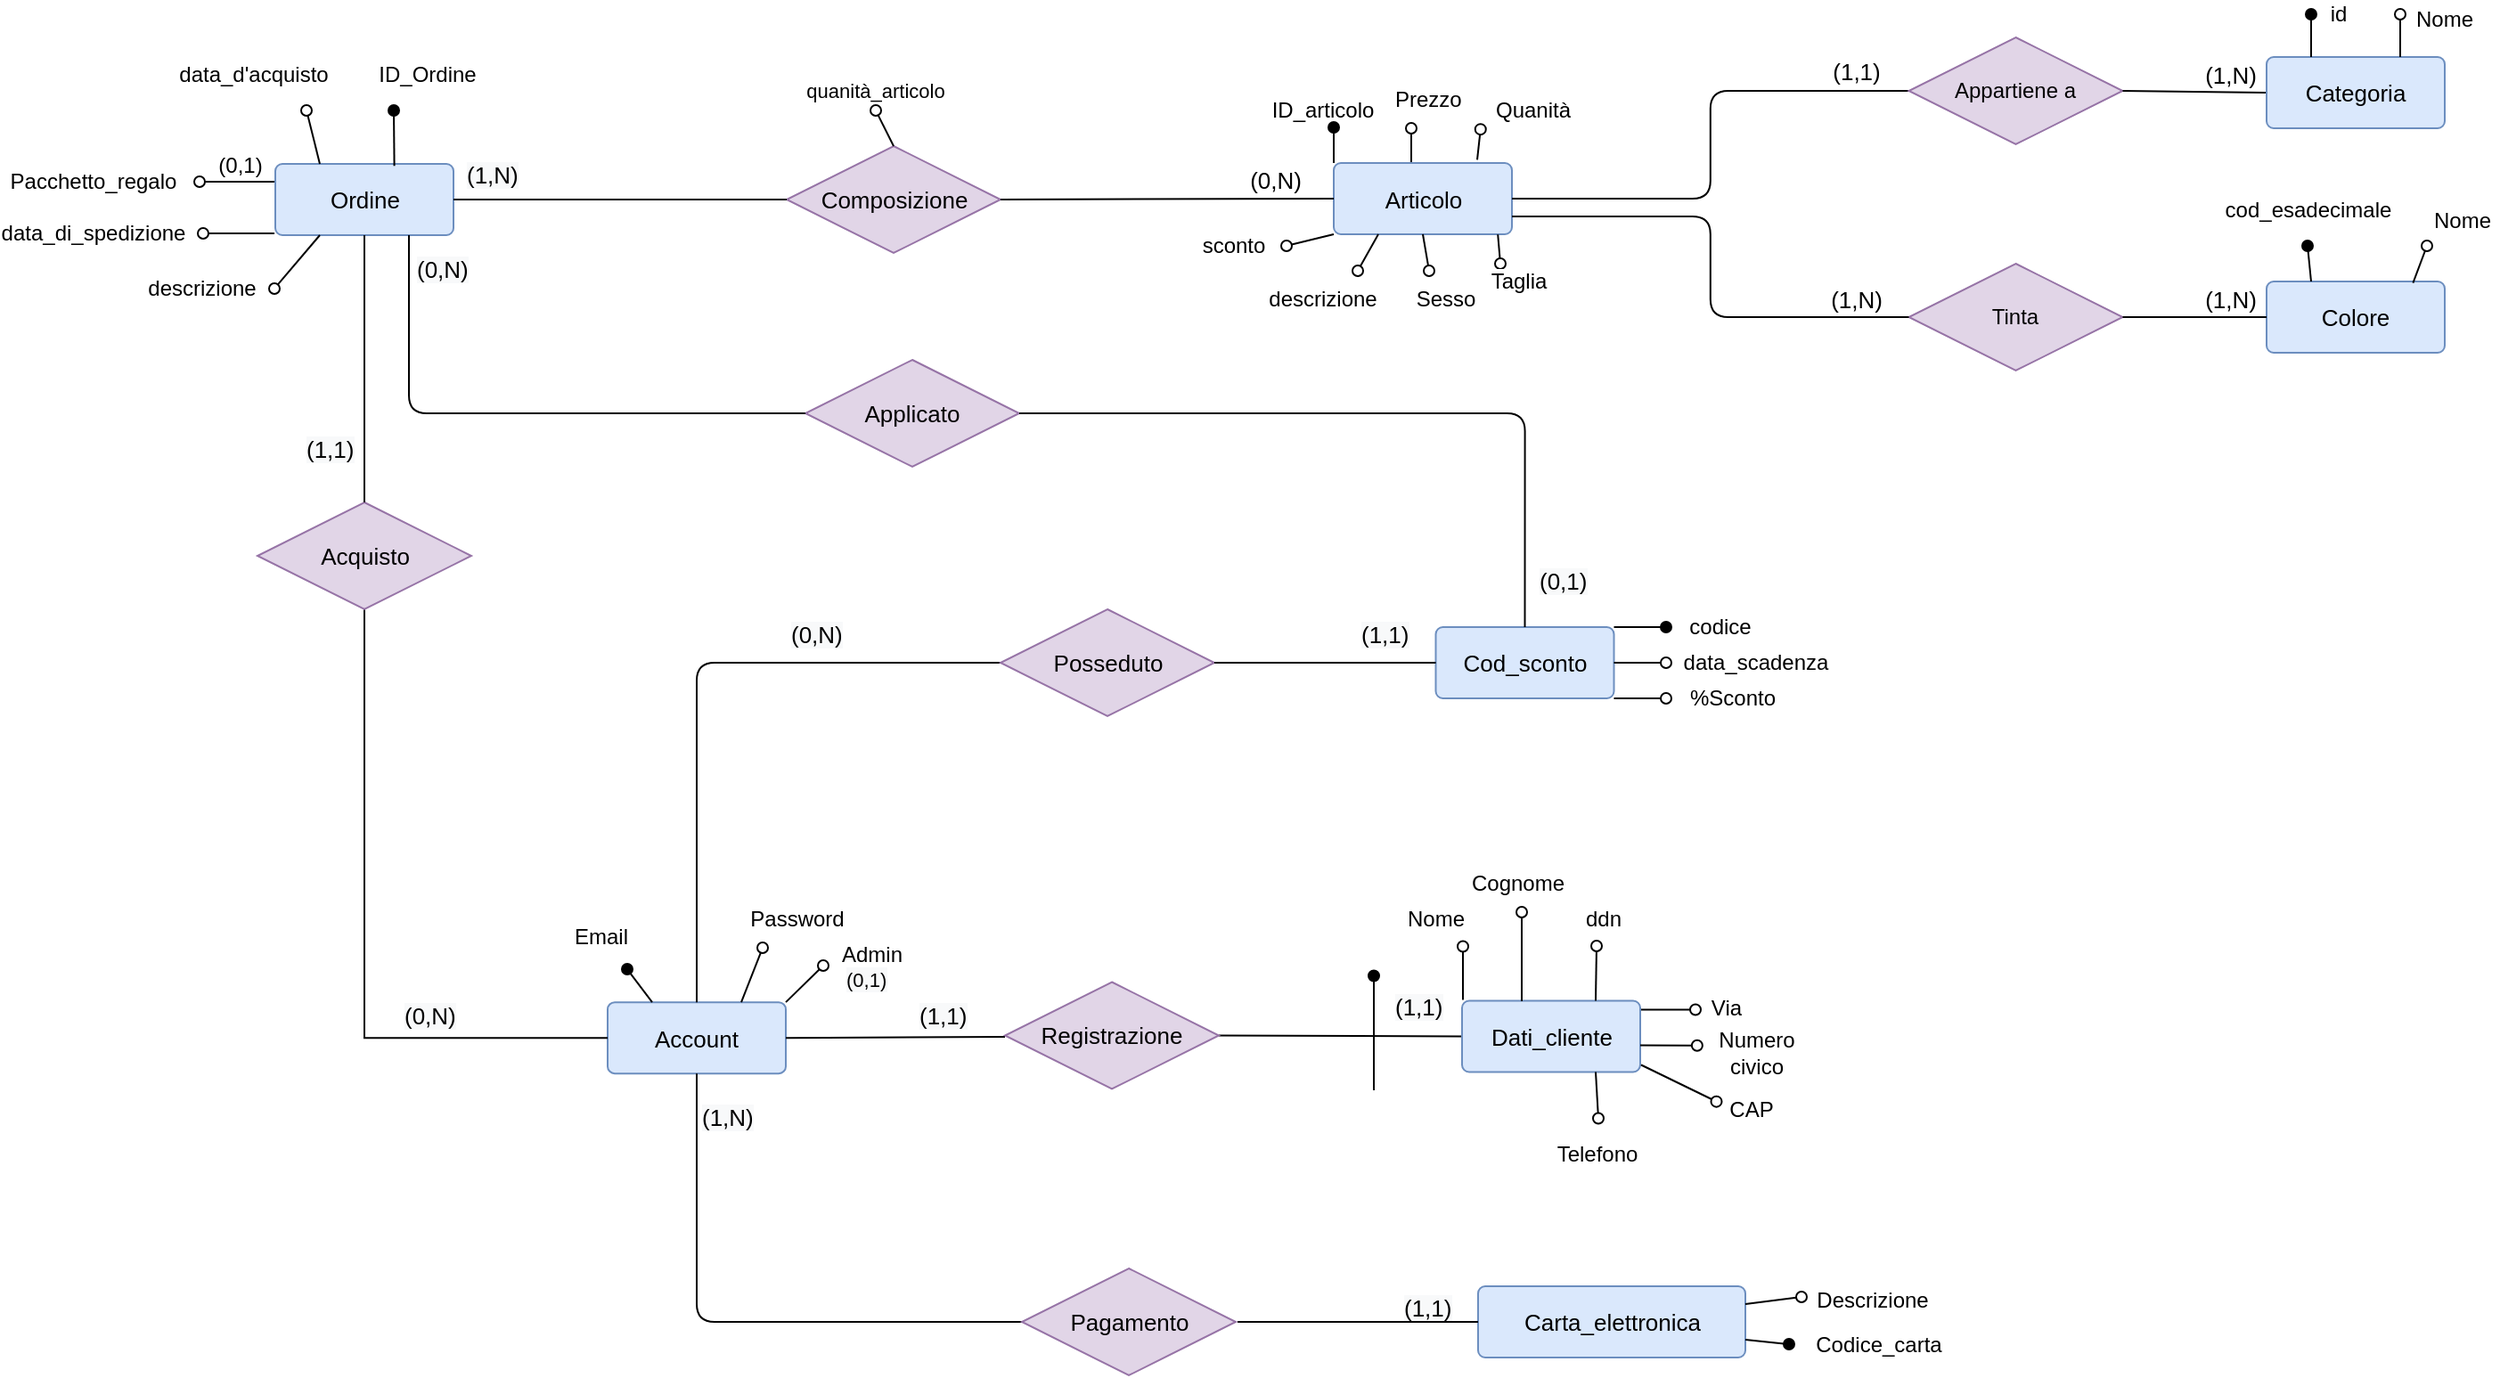 <mxfile version="14.6.6" type="device"><diagram id="R2lEEEUBdFMjLlhIrx00" name="Page-1"><mxGraphModel dx="2652" dy="836" grid="1" gridSize="10" guides="1" tooltips="1" connect="1" arrows="1" fold="1" page="1" pageScale="1" pageWidth="1169" pageHeight="827" math="0" shadow="0" extFonts="Permanent Marker^https://fonts.googleapis.com/css?family=Permanent+Marker"><root><mxCell id="0"/><mxCell id="1" parent="0"/><mxCell id="cV11Pc0H2WGcV53gJjse-27" value="" style="edgeStyle=orthogonalEdgeStyle;rounded=0;orthogonalLoop=1;jettySize=auto;html=1;exitX=0;exitY=0;exitDx=0;exitDy=0;endArrow=oval;endFill=1;startArrow=none;startFill=0;" parent="1" source="cV11Pc0H2WGcV53gJjse-1" edge="1"><mxGeometry x="1" y="70" relative="1" as="geometry"><mxPoint x="466.5" y="83.5" as="targetPoint"/><mxPoint x="3" y="-20" as="offset"/></mxGeometry></mxCell><mxCell id="cV11Pc0H2WGcV53gJjse-33" value="" style="edgeStyle=orthogonalEdgeStyle;rounded=0;orthogonalLoop=1;jettySize=auto;html=1;exitX=0.5;exitY=0;exitDx=0;exitDy=0;startArrow=none;startFill=0;endArrow=oval;endFill=0;" parent="1" edge="1"><mxGeometry x="1" y="-25" relative="1" as="geometry"><mxPoint x="510" y="84" as="targetPoint"/><mxPoint x="524.5" y="103.5" as="sourcePoint"/><mxPoint x="-10" y="-19" as="offset"/></mxGeometry></mxCell><mxCell id="cV11Pc0H2WGcV53gJjse-1" value="&lt;font style=&quot;font-size: 13px&quot;&gt;Articolo&lt;/font&gt;" style="rounded=1;arcSize=10;whiteSpace=wrap;html=1;align=center;fillColor=#dae8fc;strokeColor=#6c8ebf;" parent="1" vertex="1"><mxGeometry x="466.5" y="103.5" width="100" height="40" as="geometry"/></mxCell><mxCell id="cV11Pc0H2WGcV53gJjse-2" value="&lt;font style=&quot;font-size: 13px&quot;&gt;Ordine&lt;/font&gt;" style="rounded=1;arcSize=10;whiteSpace=wrap;html=1;align=center;fillColor=#dae8fc;strokeColor=#6c8ebf;" parent="1" vertex="1"><mxGeometry x="-127.5" y="104.0" width="100" height="40" as="geometry"/></mxCell><mxCell id="cV11Pc0H2WGcV53gJjse-25" value="&lt;font style=&quot;font-size: 13px&quot;&gt;Account&lt;br&gt;&lt;/font&gt;" style="rounded=1;arcSize=10;whiteSpace=wrap;html=1;align=center;fillColor=#dae8fc;strokeColor=#6c8ebf;" parent="1" vertex="1"><mxGeometry x="59" y="574.57" width="100" height="40" as="geometry"/></mxCell><mxCell id="cV11Pc0H2WGcV53gJjse-31" value="&lt;font style=&quot;font-size: 12px&quot;&gt;Taglia&lt;/font&gt;" style="endArrow=none;html=1;rounded=0;endFill=0;startArrow=oval;startFill=0;entryX=0.921;entryY=1.003;entryDx=0;entryDy=0;entryPerimeter=0;" parent="1" edge="1" target="cV11Pc0H2WGcV53gJjse-1"><mxGeometry x="-1" y="-14" relative="1" as="geometry"><mxPoint x="560" y="160" as="sourcePoint"/><mxPoint x="566.5" y="104" as="targetPoint"/><mxPoint x="-4" y="11" as="offset"/></mxGeometry></mxCell><mxCell id="cV11Pc0H2WGcV53gJjse-77" value="&lt;font style=&quot;font-size: 13px&quot;&gt;(0,N)&lt;/font&gt;" style="text;html=1;strokeColor=none;fillColor=none;align=center;verticalAlign=middle;whiteSpace=wrap;rounded=0;fontSize=8;horizontal=0;rotation=90;" parent="1" vertex="1"><mxGeometry x="414" y="102.57" width="40" height="20" as="geometry"/></mxCell><mxCell id="cV11Pc0H2WGcV53gJjse-353" value="data_d'acquisto" style="endArrow=none;html=1;rounded=0;fontSize=12;startArrow=oval;startFill=0;entryX=0.25;entryY=0;entryDx=0;entryDy=0;" parent="1" target="cV11Pc0H2WGcV53gJjse-2" edge="1"><mxGeometry x="-1" y="-36" relative="1" as="geometry"><mxPoint x="-110" y="74" as="sourcePoint"/><mxPoint x="-130.5" y="103.57" as="targetPoint"/><mxPoint x="5" y="-29" as="offset"/></mxGeometry></mxCell><mxCell id="cV11Pc0H2WGcV53gJjse-357" value="Pacchetto_regalo" style="endArrow=oval;html=1;rounded=0;fontSize=12;startArrow=none;startFill=0;endFill=0;" parent="1" edge="1"><mxGeometry x="1" y="60" relative="1" as="geometry"><mxPoint x="-128" y="114" as="sourcePoint"/><mxPoint x="-170" y="114" as="targetPoint"/><mxPoint x="-60" y="-60" as="offset"/></mxGeometry></mxCell><mxCell id="cV11Pc0H2WGcV53gJjse-426" value="&lt;font style=&quot;font-size: 13px&quot;&gt;Composizione&lt;/font&gt;" style="shape=rhombus;perimeter=rhombusPerimeter;whiteSpace=wrap;html=1;align=center;fillColor=#e1d5e7;fontSize=8;strokeColor=#9673a6;" parent="1" vertex="1"><mxGeometry x="159.5" y="94" width="120" height="60" as="geometry"/></mxCell><mxCell id="SMiU2ppYEtgIpPiNbI_y-1" value="&lt;font style=&quot;font-size: 13px&quot;&gt;Carta_elettronica&lt;br&gt;&lt;/font&gt;" style="rounded=1;arcSize=10;whiteSpace=wrap;html=1;align=center;fillColor=#dae8fc;strokeColor=#6c8ebf;" parent="1" vertex="1"><mxGeometry x="547.5" y="734" width="150" height="40" as="geometry"/></mxCell><mxCell id="RA8S71JYKdsrNZv9sD39-10" value="" style="endArrow=none;html=1;rounded=0;exitX=0.5;exitY=1;exitDx=0;exitDy=0;edgeStyle=orthogonalEdgeStyle;entryX=0;entryY=0.5;entryDx=0;entryDy=0;" parent="1" source="RA8S71JYKdsrNZv9sD39-11" target="cV11Pc0H2WGcV53gJjse-25" edge="1"><mxGeometry relative="1" as="geometry"><mxPoint x="132" y="609" as="sourcePoint"/><mxPoint x="-78" y="554" as="targetPoint"/></mxGeometry></mxCell><mxCell id="2NHLaN-MkocCchr1f27F-5" value="" style="endArrow=none;html=1;endFill=0;startArrow=oval;startFill=1;entryX=0.668;entryY=0.029;entryDx=0;entryDy=0;entryPerimeter=0;" parent="1" target="cV11Pc0H2WGcV53gJjse-2" edge="1"><mxGeometry width="50" height="50" relative="1" as="geometry"><mxPoint x="-61" y="74" as="sourcePoint"/><mxPoint x="-130.5" y="102.57" as="targetPoint"/></mxGeometry></mxCell><mxCell id="2NHLaN-MkocCchr1f27F-7" value="ID_Ordine" style="text;html=1;strokeColor=none;fillColor=none;align=center;verticalAlign=middle;whiteSpace=wrap;rounded=0;" parent="1" vertex="1"><mxGeometry x="-62.5" y="44.0" width="40" height="20" as="geometry"/></mxCell><mxCell id="DuhMvZJnOMLCPz7VPoBr-3" value="" style="endArrow=oval;html=1;endFill=1;exitX=1;exitY=0.75;exitDx=0;exitDy=0;" parent="1" edge="1" source="SMiU2ppYEtgIpPiNbI_y-1"><mxGeometry width="50" height="50" relative="1" as="geometry"><mxPoint x="549" y="768.5" as="sourcePoint"/><mxPoint x="722" y="766.5" as="targetPoint"/></mxGeometry></mxCell><mxCell id="DuhMvZJnOMLCPz7VPoBr-26" value="Descrizione" style="text;html=1;strokeColor=none;fillColor=none;align=center;verticalAlign=middle;whiteSpace=wrap;rounded=0;" parent="1" vertex="1"><mxGeometry x="749.25" y="731.5" width="40" height="20" as="geometry"/></mxCell><mxCell id="DuhMvZJnOMLCPz7VPoBr-27" value="" style="endArrow=oval;html=1;endFill=0;exitX=1;exitY=0.25;exitDx=0;exitDy=0;" parent="1" edge="1" source="SMiU2ppYEtgIpPiNbI_y-1"><mxGeometry width="50" height="50" relative="1" as="geometry"><mxPoint x="688.75" y="754.5" as="sourcePoint"/><mxPoint x="729" y="740" as="targetPoint"/></mxGeometry></mxCell><mxCell id="RA8S71JYKdsrNZv9sD39-11" value="&lt;font style=&quot;font-size: 13px&quot;&gt;Acquisto&lt;/font&gt;" style="shape=rhombus;perimeter=rhombusPerimeter;whiteSpace=wrap;html=1;align=center;fillColor=#e1d5e7;strokeColor=#9673a6;" parent="1" vertex="1"><mxGeometry x="-137.5" y="294.0" width="120" height="60" as="geometry"/></mxCell><mxCell id="hW_izeLmfgtgohBb-b3D-32" value="" style="endArrow=none;html=1;startArrow=oval;startFill=1;entryX=0.25;entryY=0;entryDx=0;entryDy=0;" parent="1" target="cV11Pc0H2WGcV53gJjse-25" edge="1"><mxGeometry width="50" height="50" relative="1" as="geometry"><mxPoint x="70" y="556" as="sourcePoint"/><mxPoint x="78.5" y="614.07" as="targetPoint"/></mxGeometry></mxCell><mxCell id="hW_izeLmfgtgohBb-b3D-33" value="&lt;font style=&quot;font-size: 12px&quot;&gt;Email&lt;/font&gt;" style="text;html=1;align=center;verticalAlign=middle;resizable=0;points=[];autosize=1;" parent="1" vertex="1"><mxGeometry x="30" y="528.18" width="50" height="20" as="geometry"/></mxCell><mxCell id="hW_izeLmfgtgohBb-b3D-34" value="" style="endArrow=none;html=1;startArrow=oval;startFill=0;entryX=0.75;entryY=0;entryDx=0;entryDy=0;" parent="1" edge="1" target="cV11Pc0H2WGcV53gJjse-25"><mxGeometry width="50" height="50" relative="1" as="geometry"><mxPoint x="146" y="544" as="sourcePoint"/><mxPoint x="113.5" y="573.75" as="targetPoint"/></mxGeometry></mxCell><mxCell id="hW_izeLmfgtgohBb-b3D-35" value="Password" style="text;html=1;align=center;verticalAlign=middle;resizable=0;points=[];autosize=1;" parent="1" vertex="1"><mxGeometry x="129.5" y="518.25" width="70" height="20" as="geometry"/></mxCell><mxCell id="hW_izeLmfgtgohBb-b3D-36" value="" style="endArrow=none;html=1;exitX=1;exitY=0.5;exitDx=0;exitDy=0;entryX=0;entryY=0.513;entryDx=0;entryDy=0;entryPerimeter=0;" parent="1" source="cV11Pc0H2WGcV53gJjse-25" target="hW_izeLmfgtgohBb-b3D-77" edge="1"><mxGeometry width="50" height="50" relative="1" as="geometry"><mxPoint x="179" y="594" as="sourcePoint"/><mxPoint x="278.5" y="594" as="targetPoint"/></mxGeometry></mxCell><mxCell id="hW_izeLmfgtgohBb-b3D-39" value="" style="endArrow=none;html=1;exitX=1;exitY=0.5;exitDx=0;exitDy=0;entryX=0;entryY=0.5;entryDx=0;entryDy=0;" parent="1" source="hW_izeLmfgtgohBb-b3D-77" target="hW_izeLmfgtgohBb-b3D-41" edge="1"><mxGeometry width="50" height="50" relative="1" as="geometry"><mxPoint x="469" y="598.89" as="sourcePoint"/><mxPoint x="568.5" y="598.82" as="targetPoint"/></mxGeometry></mxCell><mxCell id="hW_izeLmfgtgohBb-b3D-41" value="&lt;font style=&quot;font-size: 13px&quot;&gt;Dati_cliente&lt;br&gt;&lt;/font&gt;" style="rounded=1;arcSize=10;whiteSpace=wrap;html=1;align=center;fillColor=#dae8fc;strokeColor=#6c8ebf;" parent="1" vertex="1"><mxGeometry x="538.5" y="573.75" width="100" height="40" as="geometry"/></mxCell><mxCell id="hW_izeLmfgtgohBb-b3D-44" value="" style="endArrow=oval;html=1;startArrow=none;startFill=0;endFill=0;" parent="1" edge="1"><mxGeometry width="50" height="50" relative="1" as="geometry"><mxPoint x="639" y="578.75" as="sourcePoint"/><mxPoint x="669.5" y="578.75" as="targetPoint"/></mxGeometry></mxCell><mxCell id="hW_izeLmfgtgohBb-b3D-51" value="&lt;span style=&quot;color: rgb(0 , 0 , 0) ; font-family: &amp;#34;helvetica&amp;#34; ; font-size: 13px ; font-style: normal ; font-weight: 400 ; letter-spacing: normal ; text-align: center ; text-indent: 0px ; text-transform: none ; word-spacing: 0px ; background-color: rgb(248 , 249 , 250) ; display: inline ; float: none&quot;&gt;(1,1)&lt;/span&gt;" style="text;whiteSpace=wrap;html=1;" parent="1" vertex="1"><mxGeometry x="232" y="568.25" width="50" height="30" as="geometry"/></mxCell><mxCell id="hW_izeLmfgtgohBb-b3D-53" value="&lt;span style=&quot;color: rgb(0, 0, 0); font-family: helvetica; font-size: 13px; font-style: normal; font-weight: 400; letter-spacing: normal; text-align: center; text-indent: 0px; text-transform: none; word-spacing: 0px; background-color: rgb(248, 249, 250); display: inline; float: none;&quot;&gt;(1,1)&lt;/span&gt;" style="text;whiteSpace=wrap;html=1;" parent="1" vertex="1"><mxGeometry x="499" y="563.25" width="50" height="30" as="geometry"/></mxCell><mxCell id="hW_izeLmfgtgohBb-b3D-55" value="" style="endArrow=none;html=1;endFill=0;startArrow=oval;startFill=1;" parent="1" edge="1"><mxGeometry width="50" height="50" relative="1" as="geometry"><mxPoint x="489" y="559.75" as="sourcePoint"/><mxPoint x="489" y="624" as="targetPoint"/></mxGeometry></mxCell><mxCell id="hW_izeLmfgtgohBb-b3D-65" value="" style="endArrow=oval;html=1;startArrow=none;startFill=0;endFill=0;" parent="1" edge="1"><mxGeometry width="50" height="50" relative="1" as="geometry"><mxPoint x="539" y="573.25" as="sourcePoint"/><mxPoint x="539" y="543.25" as="targetPoint"/></mxGeometry></mxCell><mxCell id="hW_izeLmfgtgohBb-b3D-66" value="" style="endArrow=oval;html=1;startArrow=none;startFill=0;endFill=0;" parent="1" edge="1"><mxGeometry width="50" height="50" relative="1" as="geometry"><mxPoint x="572" y="574" as="sourcePoint"/><mxPoint x="572" y="524" as="targetPoint"/></mxGeometry></mxCell><mxCell id="hW_izeLmfgtgohBb-b3D-67" value="" style="endArrow=oval;html=1;startArrow=none;startFill=0;endFill=0;exitX=0.75;exitY=0;exitDx=0;exitDy=0;" parent="1" source="hW_izeLmfgtgohBb-b3D-41" edge="1"><mxGeometry width="50" height="50" relative="1" as="geometry"><mxPoint x="559" y="593.25" as="sourcePoint"/><mxPoint x="614" y="543" as="targetPoint"/></mxGeometry></mxCell><mxCell id="hW_izeLmfgtgohBb-b3D-69" value="Nome" style="text;html=1;strokeColor=none;fillColor=none;align=center;verticalAlign=middle;whiteSpace=wrap;rounded=0;" parent="1" vertex="1"><mxGeometry x="504" y="518.25" width="40" height="20" as="geometry"/></mxCell><mxCell id="hW_izeLmfgtgohBb-b3D-70" value="Cognome" style="text;html=1;strokeColor=none;fillColor=none;align=center;verticalAlign=middle;whiteSpace=wrap;rounded=0;" parent="1" vertex="1"><mxGeometry x="549.5" y="498.25" width="40" height="20" as="geometry"/></mxCell><mxCell id="hW_izeLmfgtgohBb-b3D-72" value="ddn" style="text;html=1;strokeColor=none;fillColor=none;align=center;verticalAlign=middle;whiteSpace=wrap;rounded=0;" parent="1" vertex="1"><mxGeometry x="597.5" y="518.25" width="40" height="20" as="geometry"/></mxCell><mxCell id="hW_izeLmfgtgohBb-b3D-77" value="&lt;font style=&quot;font-size: 13px&quot;&gt;Registrazione&lt;/font&gt;" style="shape=rhombus;perimeter=rhombusPerimeter;whiteSpace=wrap;html=1;align=center;fillColor=#e1d5e7;strokeColor=#9673a6;" parent="1" vertex="1"><mxGeometry x="282" y="563.25" width="120" height="60" as="geometry"/></mxCell><mxCell id="Dqsoj2plRXpwd70qh7C7-11" value="" style="endArrow=none;html=1;exitX=1;exitY=0.5;exitDx=0;exitDy=0;entryX=0;entryY=0.5;entryDx=0;entryDy=0;" parent="1" source="cV11Pc0H2WGcV53gJjse-426" target="cV11Pc0H2WGcV53gJjse-1" edge="1"><mxGeometry width="50" height="50" relative="1" as="geometry"><mxPoint x="-202.5" y="243.5" as="sourcePoint"/><mxPoint x="-152.5" y="193.5" as="targetPoint"/></mxGeometry></mxCell><mxCell id="Dqsoj2plRXpwd70qh7C7-12" value="" style="endArrow=none;html=1;exitX=1;exitY=0.5;exitDx=0;exitDy=0;entryX=0;entryY=0.5;entryDx=0;entryDy=0;" parent="1" source="cV11Pc0H2WGcV53gJjse-2" target="cV11Pc0H2WGcV53gJjse-426" edge="1"><mxGeometry width="50" height="50" relative="1" as="geometry"><mxPoint x="-202.5" y="434" as="sourcePoint"/><mxPoint x="-152.5" y="384" as="targetPoint"/></mxGeometry></mxCell><mxCell id="Dqsoj2plRXpwd70qh7C7-14" value="" style="endArrow=none;html=1;exitX=0.5;exitY=1;exitDx=0;exitDy=0;entryX=0.5;entryY=0;entryDx=0;entryDy=0;" parent="1" source="cV11Pc0H2WGcV53gJjse-2" target="RA8S71JYKdsrNZv9sD39-11" edge="1"><mxGeometry width="50" height="50" relative="1" as="geometry"><mxPoint x="292" y="664" as="sourcePoint"/><mxPoint x="-78" y="384" as="targetPoint"/></mxGeometry></mxCell><mxCell id="Dqsoj2plRXpwd70qh7C7-16" value="" style="endArrow=none;html=1;entryX=0.5;entryY=1;entryDx=0;entryDy=0;edgeStyle=orthogonalEdgeStyle;exitX=0;exitY=0.5;exitDx=0;exitDy=0;" parent="1" source="Dqsoj2plRXpwd70qh7C7-10" target="cV11Pc0H2WGcV53gJjse-25" edge="1"><mxGeometry width="50" height="50" relative="1" as="geometry"><mxPoint x="150" y="754" as="sourcePoint"/><mxPoint x="372" y="624" as="targetPoint"/></mxGeometry></mxCell><mxCell id="09drL2BfyGSBT88DNzXg-2" value="Via" style="text;html=1;strokeColor=none;fillColor=none;align=center;verticalAlign=middle;whiteSpace=wrap;rounded=0;" parent="1" vertex="1"><mxGeometry x="667" y="568.25" width="40" height="20" as="geometry"/></mxCell><mxCell id="09drL2BfyGSBT88DNzXg-8" value="&lt;span style=&quot;color: rgb(0 , 0 , 0) ; font-family: &amp;#34;helvetica&amp;#34; ; font-size: 13px ; font-style: normal ; font-weight: 400 ; letter-spacing: normal ; text-align: center ; text-indent: 0px ; text-transform: none ; word-spacing: 0px ; background-color: rgb(248 , 249 , 250) ; display: inline ; float: none&quot;&gt;(1,1)&lt;/span&gt;" style="text;whiteSpace=wrap;html=1;" parent="1" vertex="1"><mxGeometry x="504" y="731.5" width="43" height="30" as="geometry"/></mxCell><mxCell id="09drL2BfyGSBT88DNzXg-9" value="&lt;span style=&quot;color: rgb(0 , 0 , 0) ; font-family: &amp;#34;helvetica&amp;#34; ; font-size: 13px ; font-style: normal ; font-weight: 400 ; letter-spacing: normal ; text-align: center ; text-indent: 0px ; text-transform: none ; word-spacing: 0px ; background-color: rgb(248 , 249 , 250) ; display: inline ; float: none&quot;&gt;(1,1)&lt;/span&gt;" style="text;whiteSpace=wrap;html=1;" parent="1" vertex="1"><mxGeometry x="-112.5" y="250.0" width="50" height="30" as="geometry"/></mxCell><mxCell id="09drL2BfyGSBT88DNzXg-10" value="&lt;span style=&quot;color: rgb(0 , 0 , 0) ; font-family: &amp;#34;helvetica&amp;#34; ; font-size: 13px ; font-style: normal ; font-weight: 400 ; letter-spacing: normal ; text-align: center ; text-indent: 0px ; text-transform: none ; word-spacing: 0px ; background-color: rgb(248 , 249 , 250) ; display: inline ; float: none&quot;&gt;(1,N)&lt;/span&gt;" style="text;whiteSpace=wrap;html=1;" parent="1" vertex="1"><mxGeometry x="-22.5" y="95.57" width="50" height="30" as="geometry"/></mxCell><mxCell id="09drL2BfyGSBT88DNzXg-14" value="&lt;span style=&quot;color: rgb(0 , 0 , 0) ; font-family: &amp;#34;helvetica&amp;#34; ; font-size: 13px ; font-style: normal ; font-weight: 400 ; letter-spacing: normal ; text-align: center ; text-indent: 0px ; text-transform: none ; word-spacing: 0px ; background-color: rgb(248 , 249 , 250) ; display: inline ; float: none&quot;&gt;(1,N)&lt;/span&gt;" style="text;whiteSpace=wrap;html=1;" parent="1" vertex="1"><mxGeometry x="110" y="625.32" width="35" height="30" as="geometry"/></mxCell><mxCell id="uoFU3tYBmGf5YkYF6lAw-2" value="" style="endArrow=none;html=1;entryX=0.75;entryY=1;entryDx=0;entryDy=0;endFill=0;startArrow=oval;startFill=0;" parent="1" target="hW_izeLmfgtgohBb-b3D-41" edge="1"><mxGeometry width="50" height="50" relative="1" as="geometry"><mxPoint x="615" y="639.75" as="sourcePoint"/><mxPoint x="89" y="459.75" as="targetPoint"/></mxGeometry></mxCell><mxCell id="uoFU3tYBmGf5YkYF6lAw-3" value="Telefono" style="text;html=1;align=center;verticalAlign=middle;resizable=0;points=[];autosize=1;" parent="1" vertex="1"><mxGeometry x="584" y="649.75" width="60" height="20" as="geometry"/></mxCell><mxCell id="-MejMjiaQSUnGh-RZGan-3" value="data_di_spedizione" style="endArrow=oval;html=1;rounded=0;fontSize=12;endFill=0;" parent="1" edge="1"><mxGeometry x="1" y="-62" relative="1" as="geometry"><mxPoint x="-128" y="143" as="sourcePoint"/><mxPoint x="-168" y="143" as="targetPoint"/><mxPoint x="-62" y="62" as="offset"/></mxGeometry></mxCell><mxCell id="-MejMjiaQSUnGh-RZGan-20" value="" style="endArrow=oval;html=1;startArrow=none;startFill=0;endFill=0;exitX=1;exitY=0.5;exitDx=0;exitDy=0;entryX=-0.194;entryY=0.508;entryDx=0;entryDy=0;entryPerimeter=0;" parent="1" edge="1"><mxGeometry width="50" height="50" relative="1" as="geometry"><mxPoint x="638.5" y="598.75" as="sourcePoint"/><mxPoint x="670.434" y="598.91" as="targetPoint"/></mxGeometry></mxCell><mxCell id="-MejMjiaQSUnGh-RZGan-21" value="Numero civico" style="text;html=1;strokeColor=none;fillColor=none;align=center;verticalAlign=middle;whiteSpace=wrap;rounded=0;" parent="1" vertex="1"><mxGeometry x="676.25" y="592.75" width="55.75" height="20" as="geometry"/></mxCell><mxCell id="-MejMjiaQSUnGh-RZGan-22" value="" style="endArrow=oval;html=1;startArrow=none;startFill=0;endFill=0;entryX=0;entryY=0.25;entryDx=0;entryDy=0;" parent="1" target="-MejMjiaQSUnGh-RZGan-23" edge="1"><mxGeometry width="50" height="50" relative="1" as="geometry"><mxPoint x="639" y="609.75" as="sourcePoint"/><mxPoint x="683.75" y="628.82" as="targetPoint"/></mxGeometry></mxCell><mxCell id="-MejMjiaQSUnGh-RZGan-23" value="CAP" style="text;html=1;strokeColor=none;fillColor=none;align=center;verticalAlign=middle;whiteSpace=wrap;rounded=0;" parent="1" vertex="1"><mxGeometry x="681.25" y="625.32" width="40" height="20" as="geometry"/></mxCell><mxCell id="-MejMjiaQSUnGh-RZGan-24" value="(0,1)" style="text;html=1;strokeColor=none;fillColor=none;align=center;verticalAlign=middle;whiteSpace=wrap;rounded=0;" parent="1" vertex="1"><mxGeometry x="-167.5" y="94" width="40" height="21.57" as="geometry"/></mxCell><mxCell id="O5RS1y-VEfuTGrnReJhF-1" value="quanità_articolo" style="endArrow=oval;html=1;exitX=0.5;exitY=0;exitDx=0;exitDy=0;startArrow=none;startFill=0;endFill=0;" parent="1" source="cV11Pc0H2WGcV53gJjse-426" edge="1"><mxGeometry x="1" y="-10" width="50" height="50" relative="1" as="geometry"><mxPoint x="-192.5" y="339" as="sourcePoint"/><mxPoint x="209.5" y="74" as="targetPoint"/><mxPoint x="-9" y="-6" as="offset"/></mxGeometry></mxCell><mxCell id="Kynw2Yya7CxcrOlAsGdo-1" value="" style="endArrow=oval;html=1;startArrow=none;startFill=0;endFill=0;exitX=0.805;exitY=-0.045;exitDx=0;exitDy=0;exitPerimeter=0;entryX=0.023;entryY=1.029;entryDx=0;entryDy=0;entryPerimeter=0;" parent="1" edge="1" target="Kynw2Yya7CxcrOlAsGdo-2" source="cV11Pc0H2WGcV53gJjse-1"><mxGeometry width="50" height="50" relative="1" as="geometry"><mxPoint x="558.5" y="103.5" as="sourcePoint"/><mxPoint x="558.5" y="84" as="targetPoint"/></mxGeometry></mxCell><mxCell id="Kynw2Yya7CxcrOlAsGdo-2" value="Quanità" style="text;html=1;align=center;verticalAlign=middle;resizable=0;points=[];autosize=1;" parent="1" vertex="1"><mxGeometry x="547.5" y="64" width="60" height="20" as="geometry"/></mxCell><mxCell id="Kynw2Yya7CxcrOlAsGdo-4" value="Codice_carta" style="text;html=1;align=center;verticalAlign=middle;resizable=0;points=[];autosize=1;" parent="1" vertex="1"><mxGeometry x="727" y="756.5" width="90" height="20" as="geometry"/></mxCell><mxCell id="Kynw2Yya7CxcrOlAsGdo-5" value="Sesso" style="text;html=1;align=center;verticalAlign=middle;resizable=0;points=[];autosize=1;" parent="1" vertex="1"><mxGeometry x="504" y="170" width="50" height="20" as="geometry"/></mxCell><mxCell id="Kynw2Yya7CxcrOlAsGdo-6" value="" style="endArrow=oval;html=1;startArrow=none;startFill=0;endFill=0;exitX=0.5;exitY=1;exitDx=0;exitDy=0;" parent="1" source="cV11Pc0H2WGcV53gJjse-1" edge="1"><mxGeometry width="50" height="50" relative="1" as="geometry"><mxPoint x="560.5" y="303.5" as="sourcePoint"/><mxPoint x="520" y="164" as="targetPoint"/></mxGeometry></mxCell><mxCell id="g38PTc2w1TQfR1WWl4uy-1" value="ID_articolo" style="text;html=1;align=center;verticalAlign=middle;resizable=0;points=[];autosize=1;" parent="1" vertex="1"><mxGeometry x="425" y="64" width="70" height="20" as="geometry"/></mxCell><mxCell id="g38PTc2w1TQfR1WWl4uy-2" value="&lt;span style=&quot;color: rgb(0, 0, 0); font-family: helvetica; font-size: 12px; font-style: normal; font-weight: 400; letter-spacing: normal; text-align: center; text-indent: 0px; text-transform: none; word-spacing: 0px; background-color: rgb(255, 255, 255); display: inline; float: none;&quot;&gt;Prezzo&lt;/span&gt;" style="text;whiteSpace=wrap;html=1;" parent="1" vertex="1"><mxGeometry x="499" y="54" width="40" height="20" as="geometry"/></mxCell><mxCell id="g38PTc2w1TQfR1WWl4uy-9" value="&lt;span style=&quot;color: rgb(0, 0, 0); font-family: helvetica; font-size: 13px; font-style: normal; font-weight: 400; letter-spacing: normal; text-align: center; text-indent: 0px; text-transform: none; word-spacing: 0px; background-color: rgb(248, 249, 250); display: inline; float: none;&quot;&gt;(0,N)&lt;/span&gt;" style="text;whiteSpace=wrap;html=1;" parent="1" vertex="1"><mxGeometry x="-56.63" y="568.32" width="50" height="19.93" as="geometry"/></mxCell><mxCell id="1zCT9V6YKs31MWKf5lQE-1" value="descrizione" style="endArrow=oval;html=1;rounded=0;fontSize=12;endFill=0;exitX=0.25;exitY=1;exitDx=0;exitDy=0;" parent="1" source="cV11Pc0H2WGcV53gJjse-2" edge="1"><mxGeometry x="1" y="-40" relative="1" as="geometry"><mxPoint x="-118" y="153" as="sourcePoint"/><mxPoint x="-128" y="174" as="targetPoint"/><mxPoint x="-10" y="26" as="offset"/></mxGeometry></mxCell><mxCell id="1zCT9V6YKs31MWKf5lQE-2" value="descrizione" style="endArrow=oval;html=1;rounded=0;fontSize=12;endFill=0;exitX=0.25;exitY=1;exitDx=0;exitDy=0;" parent="1" source="cV11Pc0H2WGcV53gJjse-1" edge="1"><mxGeometry x="1" y="-26" relative="1" as="geometry"><mxPoint x="491" y="148" as="sourcePoint"/><mxPoint x="480" y="164" as="targetPoint"/><mxPoint x="3" y="29" as="offset"/></mxGeometry></mxCell><mxCell id="YM3bVpgrmmPOSt0GvgSB-1" value="sconto" style="endArrow=oval;html=1;rounded=0;fontSize=12;endFill=0;exitX=0;exitY=1;exitDx=0;exitDy=0;" parent="1" source="cV11Pc0H2WGcV53gJjse-1" edge="1"><mxGeometry x="1" y="-30" relative="1" as="geometry"><mxPoint x="526.5" y="153.5" as="sourcePoint"/><mxPoint x="440" y="150" as="targetPoint"/><mxPoint x="-23" y="29" as="offset"/></mxGeometry></mxCell><mxCell id="YM3bVpgrmmPOSt0GvgSB-5" value="" style="endArrow=none;html=1;startArrow=oval;startFill=0;entryX=1;entryY=0;entryDx=0;entryDy=0;" parent="1" target="cV11Pc0H2WGcV53gJjse-25" edge="1"><mxGeometry width="50" height="50" relative="1" as="geometry"><mxPoint x="180" y="554" as="sourcePoint"/><mxPoint x="123.5" y="583.75" as="targetPoint"/></mxGeometry></mxCell><mxCell id="YM3bVpgrmmPOSt0GvgSB-6" value="Admin" style="text;html=1;align=center;verticalAlign=middle;resizable=0;points=[];autosize=1;" parent="1" vertex="1"><mxGeometry x="182" y="538.25" width="50" height="20" as="geometry"/></mxCell><mxCell id="YM3bVpgrmmPOSt0GvgSB-7" value="&lt;span style=&quot;color: rgb(0 , 0 , 0) ; font-family: &amp;#34;helvetica&amp;#34; ; font-style: normal ; font-weight: 400 ; letter-spacing: normal ; text-align: center ; text-indent: 0px ; text-transform: none ; word-spacing: 0px ; background-color: rgb(248 , 249 , 250) ; display: inline ; float: none&quot;&gt;&lt;font style=&quot;font-size: 11px&quot;&gt;(0,1)&lt;/font&gt;&lt;/span&gt;" style="text;whiteSpace=wrap;html=1;" parent="1" vertex="1"><mxGeometry x="190.75" y="548.18" width="32.5" height="30" as="geometry"/></mxCell><mxCell id="UsE3B8xZkpEjjfWCG7TI-1" value="" style="endArrow=none;html=1;exitX=0.5;exitY=0;exitDx=0;exitDy=0;edgeStyle=orthogonalEdgeStyle;entryX=0;entryY=0.5;entryDx=0;entryDy=0;" parent="1" source="cV11Pc0H2WGcV53gJjse-25" target="UsE3B8xZkpEjjfWCG7TI-9" edge="1"><mxGeometry width="50" height="50" relative="1" as="geometry"><mxPoint x="212.5" y="604" as="sourcePoint"/><mxPoint x="213" y="374" as="targetPoint"/></mxGeometry></mxCell><mxCell id="UsE3B8xZkpEjjfWCG7TI-3" value="&lt;font style=&quot;font-size: 13px&quot;&gt;Cod_sconto&lt;/font&gt;" style="rounded=1;arcSize=10;whiteSpace=wrap;html=1;align=center;fillColor=#dae8fc;strokeColor=#6c8ebf;" parent="1" vertex="1"><mxGeometry x="523.75" y="364.0" width="100" height="40" as="geometry"/></mxCell><mxCell id="UsE3B8xZkpEjjfWCG7TI-4" value="codice" style="endArrow=none;html=1;rounded=0;fontSize=12;startArrow=oval;startFill=1;entryX=1;entryY=0;entryDx=0;entryDy=0;" parent="1" target="UsE3B8xZkpEjjfWCG7TI-3" edge="1"><mxGeometry x="-1" y="-30" relative="1" as="geometry"><mxPoint x="653" y="364" as="sourcePoint"/><mxPoint x="558.75" y="524" as="targetPoint"/><mxPoint x="30" y="30" as="offset"/></mxGeometry></mxCell><mxCell id="UsE3B8xZkpEjjfWCG7TI-6" value="data_scadenza" style="endArrow=none;html=1;rounded=0;fontSize=12;startArrow=oval;startFill=0;entryX=1;entryY=0.5;entryDx=0;entryDy=0;" parent="1" target="UsE3B8xZkpEjjfWCG7TI-3" edge="1"><mxGeometry x="-1" y="-50" relative="1" as="geometry"><mxPoint x="653" y="384" as="sourcePoint"/><mxPoint x="558.75" y="524" as="targetPoint"/><mxPoint x="50" y="50" as="offset"/></mxGeometry></mxCell><mxCell id="UsE3B8xZkpEjjfWCG7TI-7" value="%Sconto" style="endArrow=none;html=1;rounded=0;fontSize=12;startArrow=oval;startFill=0;entryX=1;entryY=1;entryDx=0;entryDy=0;" parent="1" target="UsE3B8xZkpEjjfWCG7TI-3" edge="1"><mxGeometry x="-1" y="-37" relative="1" as="geometry"><mxPoint x="653" y="404" as="sourcePoint"/><mxPoint x="558.75" y="524" as="targetPoint"/><mxPoint x="37" y="37" as="offset"/></mxGeometry></mxCell><mxCell id="UsE3B8xZkpEjjfWCG7TI-9" value="&lt;font style=&quot;font-size: 13px&quot;&gt;Posseduto&lt;/font&gt;" style="shape=rhombus;perimeter=rhombusPerimeter;whiteSpace=wrap;html=1;align=center;fillColor=#e1d5e7;strokeColor=#9673a6;" parent="1" vertex="1"><mxGeometry x="279.5" y="354.0" width="120" height="60" as="geometry"/></mxCell><mxCell id="UsE3B8xZkpEjjfWCG7TI-10" value="&lt;span style=&quot;color: rgb(0 , 0 , 0) ; font-family: &amp;#34;helvetica&amp;#34; ; font-size: 13px ; font-style: normal ; font-weight: 400 ; letter-spacing: normal ; text-align: center ; text-indent: 0px ; text-transform: none ; word-spacing: 0px ; background-color: rgb(248 , 249 , 250) ; display: inline ; float: none&quot;&gt;(0,N)&lt;/span&gt;" style="text;whiteSpace=wrap;html=1;" parent="1" vertex="1"><mxGeometry x="160" y="354" width="39.5" height="30" as="geometry"/></mxCell><mxCell id="UsE3B8xZkpEjjfWCG7TI-11" value="&lt;span style=&quot;color: rgb(0 , 0 , 0) ; font-family: &amp;#34;helvetica&amp;#34; ; font-size: 13px ; font-style: normal ; font-weight: 400 ; letter-spacing: normal ; text-align: center ; text-indent: 0px ; text-transform: none ; word-spacing: 0px ; background-color: rgb(248 , 249 , 250) ; display: inline ; float: none&quot;&gt;(1,1)&lt;/span&gt;" style="text;whiteSpace=wrap;html=1;" parent="1" vertex="1"><mxGeometry x="480.13" y="354" width="36.75" height="30" as="geometry"/></mxCell><mxCell id="K34ooW1JxdHwd5Tm7hXR-2" value="&lt;font style=&quot;font-size: 13px&quot;&gt;Applicato&lt;/font&gt;" style="shape=rhombus;perimeter=rhombusPerimeter;whiteSpace=wrap;html=1;align=center;fillColor=#e1d5e7;strokeColor=#9673a6;" vertex="1" parent="1"><mxGeometry x="170" y="214.0" width="120" height="60" as="geometry"/></mxCell><mxCell id="K34ooW1JxdHwd5Tm7hXR-3" value="&lt;span style=&quot;color: rgb(0 , 0 , 0) ; font-family: &amp;#34;helvetica&amp;#34; ; font-size: 13px ; font-style: normal ; font-weight: 400 ; letter-spacing: normal ; text-align: center ; text-indent: 0px ; text-transform: none ; word-spacing: 0px ; background-color: rgb(248 , 249 , 250) ; display: inline ; float: none&quot;&gt;(0,1)&lt;/span&gt;" style="text;whiteSpace=wrap;html=1;" vertex="1" parent="1"><mxGeometry x="580" y="324" width="36.75" height="30" as="geometry"/></mxCell><mxCell id="K34ooW1JxdHwd5Tm7hXR-4" value="&lt;span style=&quot;color: rgb(0 , 0 , 0) ; font-family: &amp;#34;helvetica&amp;#34; ; font-size: 13px ; font-style: normal ; font-weight: 400 ; letter-spacing: normal ; text-align: center ; text-indent: 0px ; text-transform: none ; word-spacing: 0px ; background-color: rgb(248 , 249 , 250) ; display: inline ; float: none&quot;&gt;(0,N)&lt;/span&gt;" style="text;whiteSpace=wrap;html=1;" vertex="1" parent="1"><mxGeometry x="-50" y="149" width="36.75" height="30" as="geometry"/></mxCell><mxCell id="K34ooW1JxdHwd5Tm7hXR-5" value="" style="endArrow=none;html=1;entryX=1;entryY=0.5;entryDx=0;entryDy=0;edgeStyle=orthogonalEdgeStyle;exitX=0;exitY=0.5;exitDx=0;exitDy=0;" edge="1" parent="1" source="K34ooW1JxdHwd5Tm7hXR-7" target="cV11Pc0H2WGcV53gJjse-1"><mxGeometry width="50" height="50" relative="1" as="geometry"><mxPoint x="720" y="124" as="sourcePoint"/><mxPoint x="570" y="204" as="targetPoint"/></mxGeometry></mxCell><mxCell id="K34ooW1JxdHwd5Tm7hXR-7" value="Appartiene a" style="shape=rhombus;perimeter=rhombusPerimeter;whiteSpace=wrap;html=1;align=center;fillColor=#e1d5e7;strokeColor=#9673a6;" vertex="1" parent="1"><mxGeometry x="789.25" y="33.0" width="120" height="60" as="geometry"/></mxCell><mxCell id="K34ooW1JxdHwd5Tm7hXR-8" value="" style="endArrow=none;html=1;entryX=1;entryY=0.5;entryDx=0;entryDy=0;exitX=0;exitY=0.5;exitDx=0;exitDy=0;" edge="1" parent="1" source="K34ooW1JxdHwd5Tm7hXR-9" target="K34ooW1JxdHwd5Tm7hXR-7"><mxGeometry width="50" height="50" relative="1" as="geometry"><mxPoint x="970" y="63" as="sourcePoint"/><mxPoint x="773" y="143.5" as="targetPoint"/></mxGeometry></mxCell><mxCell id="K34ooW1JxdHwd5Tm7hXR-9" value="&lt;font style=&quot;font-size: 13px&quot;&gt;Categoria&lt;/font&gt;" style="rounded=1;arcSize=10;whiteSpace=wrap;html=1;align=center;fillColor=#dae8fc;strokeColor=#6c8ebf;" vertex="1" parent="1"><mxGeometry x="990" y="44.0" width="100" height="40" as="geometry"/></mxCell><mxCell id="K34ooW1JxdHwd5Tm7hXR-10" value="id" style="endArrow=oval;html=1;rounded=0;fontSize=12;endFill=1;exitX=0.25;exitY=0;exitDx=0;exitDy=0;" edge="1" parent="1" source="K34ooW1JxdHwd5Tm7hXR-9"><mxGeometry x="1" y="-15" relative="1" as="geometry"><mxPoint x="626.5" y="93.5" as="sourcePoint"/><mxPoint x="1015" y="20" as="targetPoint"/><mxPoint as="offset"/></mxGeometry></mxCell><mxCell id="K34ooW1JxdHwd5Tm7hXR-11" value="&lt;font style=&quot;font-size: 13px&quot;&gt;Colore&lt;/font&gt;" style="rounded=1;arcSize=10;whiteSpace=wrap;html=1;align=center;fillColor=#dae8fc;strokeColor=#6c8ebf;" vertex="1" parent="1"><mxGeometry x="990" y="170.0" width="100" height="40" as="geometry"/></mxCell><mxCell id="K34ooW1JxdHwd5Tm7hXR-12" value="cod_esadecimale" style="endArrow=oval;html=1;rounded=0;fontSize=12;endFill=1;exitX=0.25;exitY=0;exitDx=0;exitDy=0;" edge="1" parent="1" source="K34ooW1JxdHwd5Tm7hXR-11"><mxGeometry x="1" y="-20" relative="1" as="geometry"><mxPoint x="1078" y="147.57" as="sourcePoint"/><mxPoint x="1013" y="150" as="targetPoint"/><mxPoint x="-20" y="-18" as="offset"/></mxGeometry></mxCell><mxCell id="K34ooW1JxdHwd5Tm7hXR-13" value="&lt;font style=&quot;font-size: 13px&quot;&gt;(1,N)&lt;/font&gt;" style="text;html=1;strokeColor=none;fillColor=none;align=center;verticalAlign=middle;whiteSpace=wrap;rounded=0;fontSize=8;horizontal=0;rotation=90;" vertex="1" parent="1"><mxGeometry x="950" y="44.0" width="40" height="20" as="geometry"/></mxCell><mxCell id="K34ooW1JxdHwd5Tm7hXR-14" value="&lt;span style=&quot;font-size: 13px&quot;&gt;(1,1)&lt;/span&gt;" style="text;html=1;strokeColor=none;fillColor=none;align=center;verticalAlign=middle;whiteSpace=wrap;rounded=0;fontSize=8;horizontal=0;rotation=90;" vertex="1" parent="1"><mxGeometry x="740" y="42.07" width="40" height="20" as="geometry"/></mxCell><mxCell id="K34ooW1JxdHwd5Tm7hXR-16" value="Tinta" style="shape=rhombus;perimeter=rhombusPerimeter;whiteSpace=wrap;html=1;align=center;fillColor=#e1d5e7;strokeColor=#9673a6;" vertex="1" parent="1"><mxGeometry x="789.25" y="160.0" width="120" height="60" as="geometry"/></mxCell><mxCell id="K34ooW1JxdHwd5Tm7hXR-17" value="&lt;font style=&quot;font-size: 13px&quot;&gt;(1,N)&lt;/font&gt;" style="text;html=1;strokeColor=none;fillColor=none;align=center;verticalAlign=middle;whiteSpace=wrap;rounded=0;fontSize=8;horizontal=0;rotation=90;" vertex="1" parent="1"><mxGeometry x="950" y="170" width="40" height="20" as="geometry"/></mxCell><mxCell id="K34ooW1JxdHwd5Tm7hXR-18" value="&lt;font style=&quot;font-size: 13px&quot;&gt;(1,N)&lt;/font&gt;" style="text;html=1;strokeColor=none;fillColor=none;align=center;verticalAlign=middle;whiteSpace=wrap;rounded=0;fontSize=8;horizontal=0;rotation=90;" vertex="1" parent="1"><mxGeometry x="740" y="170" width="40" height="20" as="geometry"/></mxCell><mxCell id="Dqsoj2plRXpwd70qh7C7-10" value="&lt;font style=&quot;font-size: 13px&quot;&gt;Pagamento&lt;/font&gt;" style="shape=rhombus;perimeter=rhombusPerimeter;whiteSpace=wrap;html=1;align=center;fillColor=#e1d5e7;fontSize=8;strokeColor=#9673a6;" parent="1" vertex="1"><mxGeometry x="291.5" y="724" width="120" height="60" as="geometry"/></mxCell><mxCell id="K34ooW1JxdHwd5Tm7hXR-20" value="" style="endArrow=none;html=1;entryX=0;entryY=0.5;entryDx=0;entryDy=0;" edge="1" parent="1" target="SMiU2ppYEtgIpPiNbI_y-1"><mxGeometry width="50" height="50" relative="1" as="geometry"><mxPoint x="412.5" y="754" as="sourcePoint"/><mxPoint x="542.5" y="704" as="targetPoint"/></mxGeometry></mxCell><mxCell id="K34ooW1JxdHwd5Tm7hXR-24" value="" style="endArrow=none;html=1;exitX=1;exitY=0.5;exitDx=0;exitDy=0;entryX=0;entryY=0.5;entryDx=0;entryDy=0;" edge="1" parent="1" source="UsE3B8xZkpEjjfWCG7TI-9" target="UsE3B8xZkpEjjfWCG7TI-3"><mxGeometry width="50" height="50" relative="1" as="geometry"><mxPoint x="270" y="334" as="sourcePoint"/><mxPoint x="320" y="284" as="targetPoint"/></mxGeometry></mxCell><mxCell id="K34ooW1JxdHwd5Tm7hXR-29" value="" style="endArrow=none;html=1;entryX=0.75;entryY=1;entryDx=0;entryDy=0;edgeStyle=orthogonalEdgeStyle;exitX=0;exitY=0.5;exitDx=0;exitDy=0;" edge="1" parent="1" source="K34ooW1JxdHwd5Tm7hXR-2" target="cV11Pc0H2WGcV53gJjse-2"><mxGeometry width="50" height="50" relative="1" as="geometry"><mxPoint x="-52" y="244" as="sourcePoint"/><mxPoint x="320" y="284" as="targetPoint"/></mxGeometry></mxCell><mxCell id="K34ooW1JxdHwd5Tm7hXR-30" value="" style="endArrow=none;html=1;entryX=1;entryY=0.5;entryDx=0;entryDy=0;edgeStyle=orthogonalEdgeStyle;exitX=0.5;exitY=0;exitDx=0;exitDy=0;" edge="1" parent="1" source="UsE3B8xZkpEjjfWCG7TI-3" target="K34ooW1JxdHwd5Tm7hXR-2"><mxGeometry width="50" height="50" relative="1" as="geometry"><mxPoint x="570" y="244" as="sourcePoint"/><mxPoint x="320" y="284" as="targetPoint"/></mxGeometry></mxCell><mxCell id="K34ooW1JxdHwd5Tm7hXR-32" value="" style="endArrow=none;html=1;entryX=1;entryY=0.75;entryDx=0;entryDy=0;edgeStyle=orthogonalEdgeStyle;exitX=0;exitY=0.5;exitDx=0;exitDy=0;" edge="1" parent="1" source="K34ooW1JxdHwd5Tm7hXR-16" target="cV11Pc0H2WGcV53gJjse-1"><mxGeometry width="50" height="50" relative="1" as="geometry"><mxPoint x="680" y="134" as="sourcePoint"/><mxPoint x="850" y="160" as="targetPoint"/></mxGeometry></mxCell><mxCell id="K34ooW1JxdHwd5Tm7hXR-33" value="" style="endArrow=none;html=1;exitX=1;exitY=0.5;exitDx=0;exitDy=0;" edge="1" parent="1" source="K34ooW1JxdHwd5Tm7hXR-16" target="K34ooW1JxdHwd5Tm7hXR-11"><mxGeometry width="50" height="50" relative="1" as="geometry"><mxPoint x="800" y="120" as="sourcePoint"/><mxPoint x="850" y="70" as="targetPoint"/></mxGeometry></mxCell><mxCell id="K34ooW1JxdHwd5Tm7hXR-36" value="" style="endArrow=oval;html=1;exitX=0.75;exitY=0;exitDx=0;exitDy=0;endFill=0;" edge="1" parent="1" source="K34ooW1JxdHwd5Tm7hXR-9"><mxGeometry width="50" height="50" relative="1" as="geometry"><mxPoint x="800" y="120" as="sourcePoint"/><mxPoint x="1065" y="20" as="targetPoint"/></mxGeometry></mxCell><mxCell id="K34ooW1JxdHwd5Tm7hXR-37" value="Nome" style="text;html=1;strokeColor=none;fillColor=none;align=center;verticalAlign=middle;whiteSpace=wrap;rounded=0;" vertex="1" parent="1"><mxGeometry x="1070" y="13" width="40" height="20" as="geometry"/></mxCell><mxCell id="K34ooW1JxdHwd5Tm7hXR-38" value="" style="endArrow=none;html=1;entryX=0.822;entryY=0.02;entryDx=0;entryDy=0;endFill=0;startArrow=oval;startFill=0;entryPerimeter=0;" edge="1" parent="1" target="K34ooW1JxdHwd5Tm7hXR-11"><mxGeometry width="50" height="50" relative="1" as="geometry"><mxPoint x="1080" y="150" as="sourcePoint"/><mxPoint x="850" y="160" as="targetPoint"/></mxGeometry></mxCell><mxCell id="K34ooW1JxdHwd5Tm7hXR-40" value="Nome" style="text;html=1;strokeColor=none;fillColor=none;align=center;verticalAlign=middle;whiteSpace=wrap;rounded=0;" vertex="1" parent="1"><mxGeometry x="1080" y="125.57" width="40" height="20" as="geometry"/></mxCell></root></mxGraphModel></diagram></mxfile>